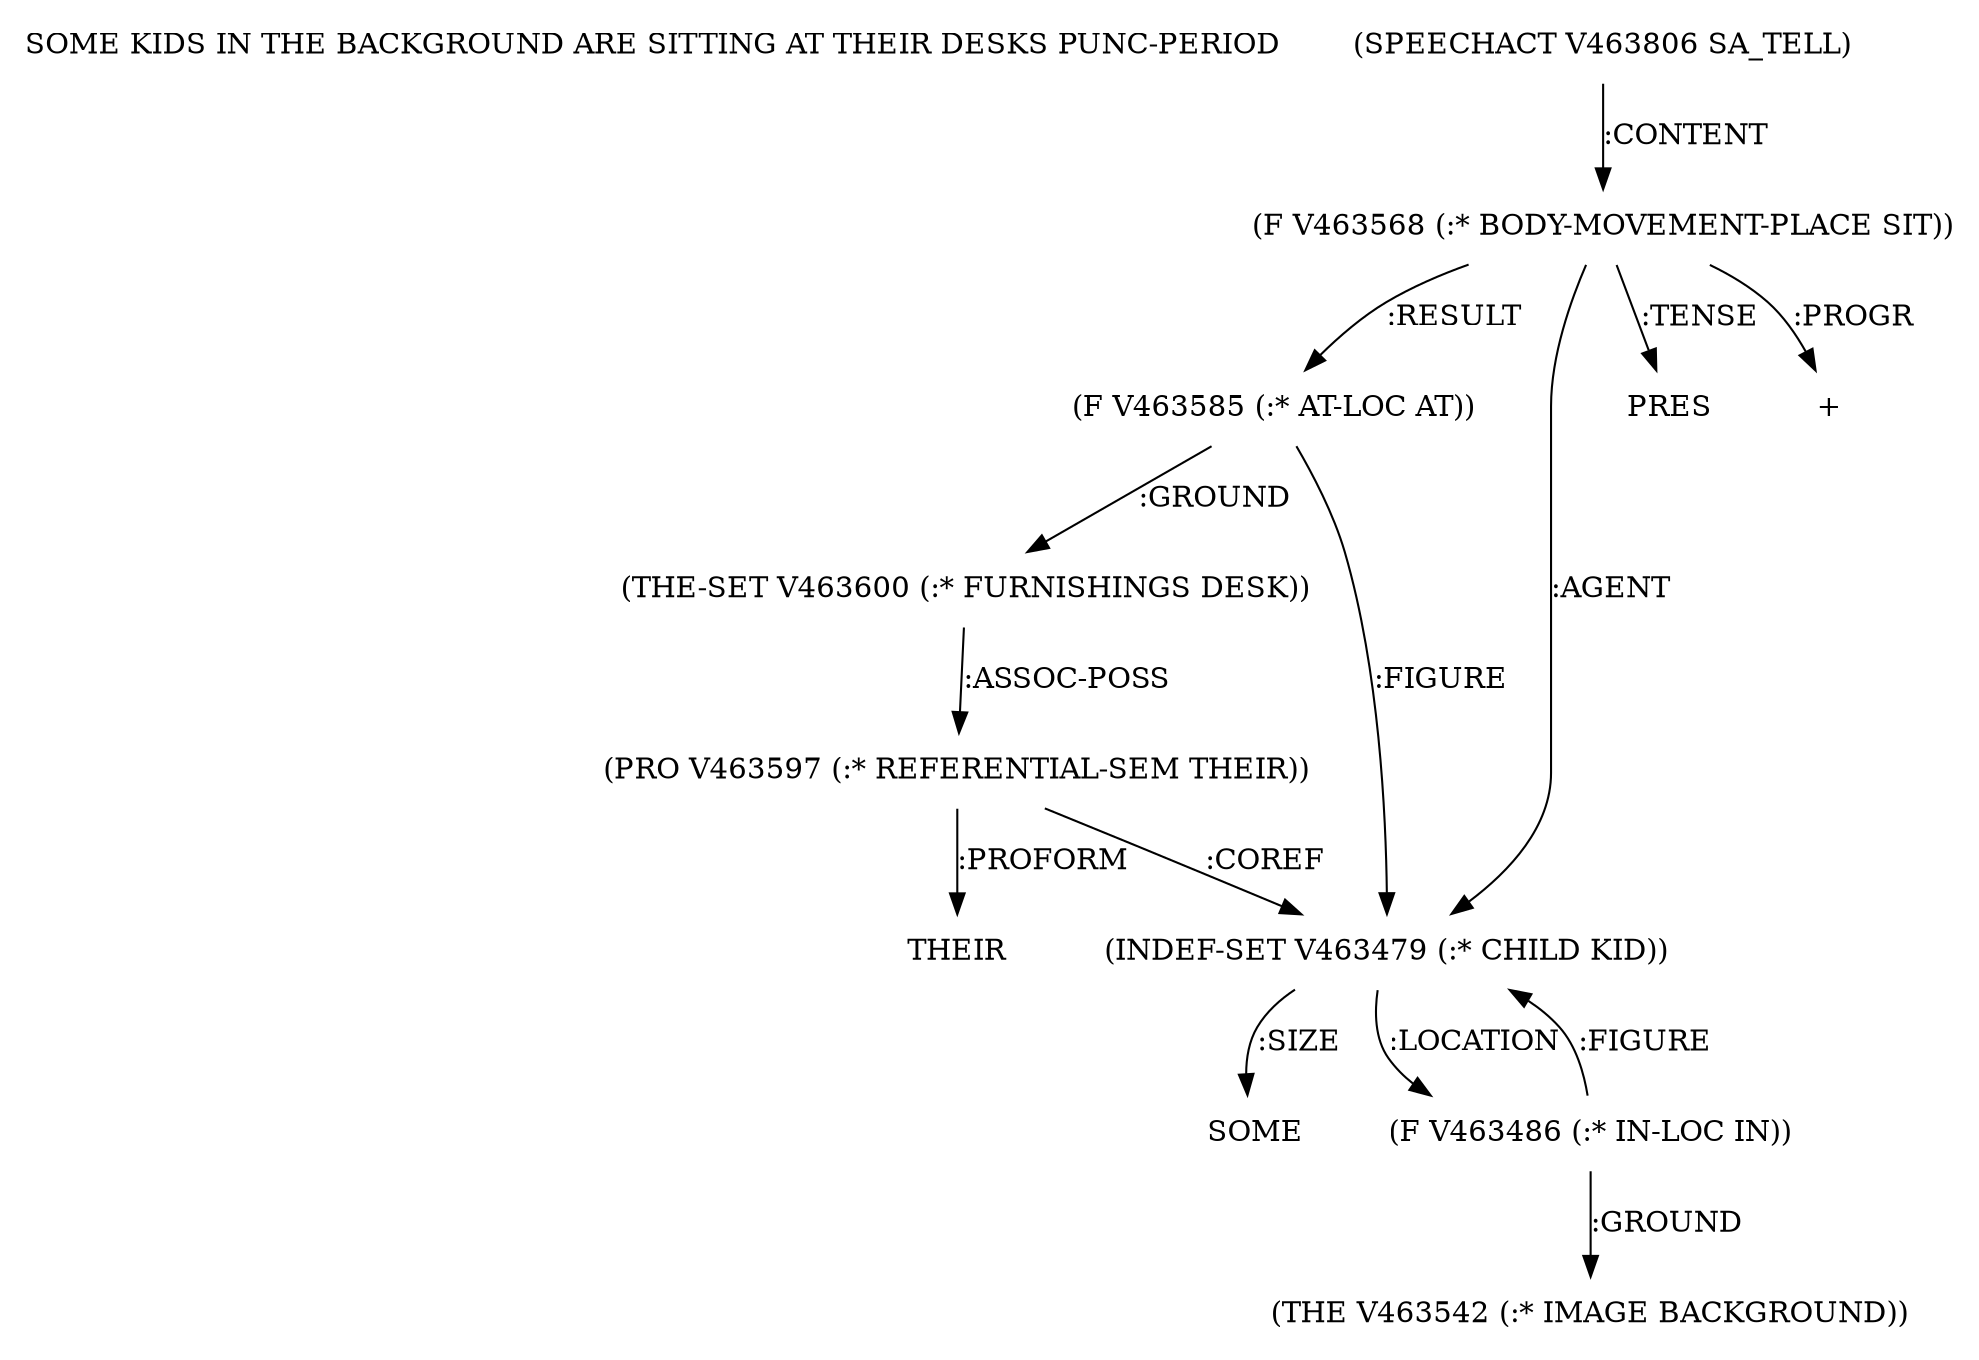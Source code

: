 digraph Terms {
  node [shape=none]
  "SOME KIDS IN THE BACKGROUND ARE SITTING AT THEIR DESKS PUNC-PERIOD"
  "V463806" [label="(SPEECHACT V463806 SA_TELL)"]
  "V463806" -> "V463568" [label=":CONTENT"]
  "V463568" [label="(F V463568 (:* BODY-MOVEMENT-PLACE SIT))"]
  "V463568" -> "V463585" [label=":RESULT"]
  "V463568" -> "V463479" [label=":AGENT"]
  "V463568" -> "NT465179" [label=":TENSE"]
  "NT465179" [label="PRES"]
  "V463568" -> "NT465180" [label=":PROGR"]
  "NT465180" [label="+"]
  "V463479" [label="(INDEF-SET V463479 (:* CHILD KID))"]
  "V463479" -> "NT465181" [label=":SIZE"]
  "NT465181" [label="SOME"]
  "V463479" -> "V463486" [label=":LOCATION"]
  "V463486" [label="(F V463486 (:* IN-LOC IN))"]
  "V463486" -> "V463542" [label=":GROUND"]
  "V463486" -> "V463479" [label=":FIGURE"]
  "V463542" [label="(THE V463542 (:* IMAGE BACKGROUND))"]
  "V463585" [label="(F V463585 (:* AT-LOC AT))"]
  "V463585" -> "V463600" [label=":GROUND"]
  "V463585" -> "V463479" [label=":FIGURE"]
  "V463600" [label="(THE-SET V463600 (:* FURNISHINGS DESK))"]
  "V463600" -> "V463597" [label=":ASSOC-POSS"]
  "V463597" [label="(PRO V463597 (:* REFERENTIAL-SEM THEIR))"]
  "V463597" -> "NT465182" [label=":PROFORM"]
  "NT465182" [label="THEIR"]
  "V463597" -> "V463479" [label=":COREF"]
}
